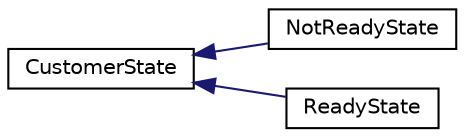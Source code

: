 digraph "Graphical Class Hierarchy"
{
 // LATEX_PDF_SIZE
  edge [fontname="Helvetica",fontsize="10",labelfontname="Helvetica",labelfontsize="10"];
  node [fontname="Helvetica",fontsize="10",shape=record];
  rankdir="LR";
  Node0 [label="CustomerState",height=0.2,width=0.4,color="black", fillcolor="white", style="filled",URL="$classCustomerState.html",tooltip=" "];
  Node0 -> Node1 [dir="back",color="midnightblue",fontsize="10",style="solid",fontname="Helvetica"];
  Node1 [label="NotReadyState",height=0.2,width=0.4,color="black", fillcolor="white", style="filled",URL="$classNotReadyState.html",tooltip="Represents the not ready state of a customer."];
  Node0 -> Node2 [dir="back",color="midnightblue",fontsize="10",style="solid",fontname="Helvetica"];
  Node2 [label="ReadyState",height=0.2,width=0.4,color="black", fillcolor="white", style="filled",URL="$classReadyState.html",tooltip="Represents the ready state of a customer."];
}
